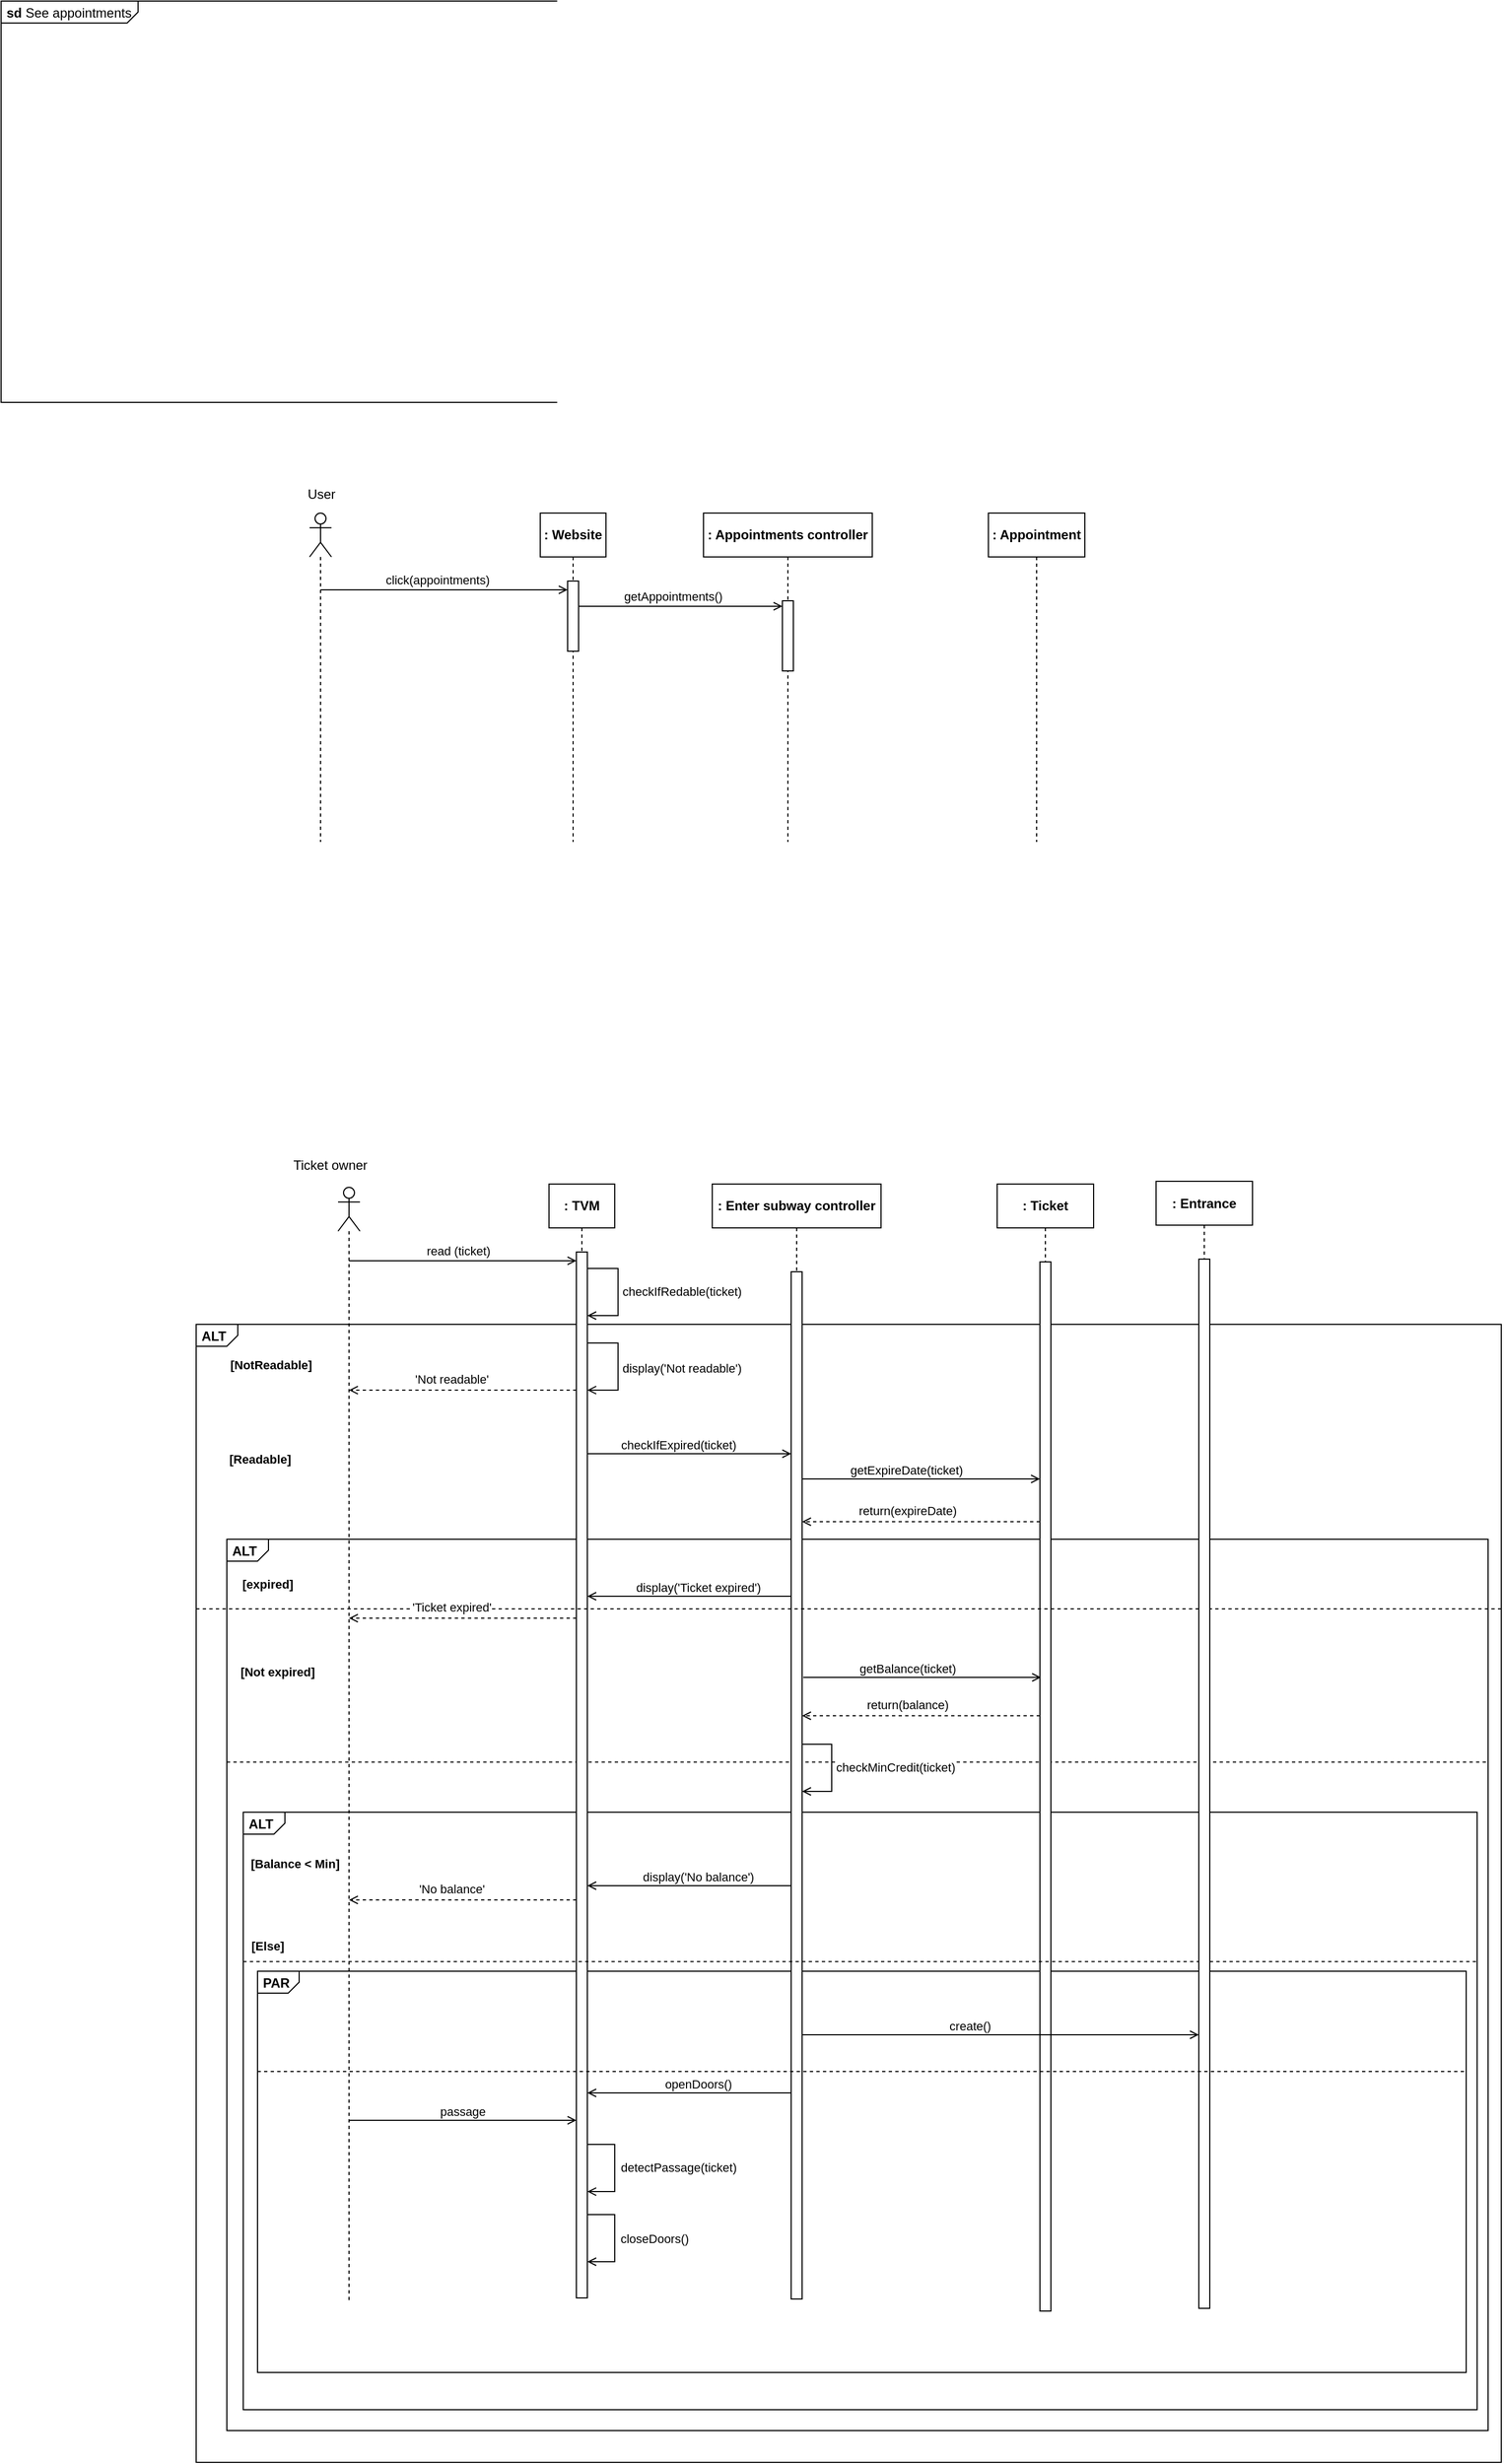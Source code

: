 <mxfile version="24.4.8" type="github">
  <diagram name="Page-1" id="KrauIATV3miGhm9wLqKy">
    <mxGraphModel dx="4702" dy="2293" grid="0" gridSize="10" guides="1" tooltips="1" connect="1" arrows="1" fold="1" page="0" pageScale="1" pageWidth="827" pageHeight="1169" math="0" shadow="0">
      <root>
        <mxCell id="0" />
        <mxCell id="1" parent="0" />
        <mxCell id="3M17pYPw5WqaN1fhiLhb-18" value="&lt;p style=&quot;margin:0px;margin-top:4px;margin-left:5px;text-align:left;&quot;&gt;&lt;b&gt;ALT&lt;/b&gt;&lt;/p&gt;" style="html=1;shape=mxgraph.sysml.package;overflow=fill;labelX=38.73;align=left;spacingLeft=5;verticalAlign=top;spacingTop=-3;" vertex="1" parent="1">
          <mxGeometry x="-186" y="935" width="1191" height="1038" as="geometry" />
        </mxCell>
        <mxCell id="3M17pYPw5WqaN1fhiLhb-55" value="&lt;p style=&quot;margin:0px;margin-top:4px;margin-left:5px;text-align:left;&quot;&gt;&lt;b&gt;ALT&lt;/b&gt;&lt;/p&gt;" style="html=1;shape=mxgraph.sysml.package;overflow=fill;labelX=38.73;align=left;spacingLeft=5;verticalAlign=top;spacingTop=-3;" vertex="1" parent="1">
          <mxGeometry x="-158" y="1131" width="1151" height="813" as="geometry" />
        </mxCell>
        <mxCell id="3M17pYPw5WqaN1fhiLhb-71" value="&lt;p style=&quot;margin:0px;margin-top:4px;margin-left:5px;text-align:left;&quot;&gt;&lt;b&gt;ALT&lt;/b&gt;&lt;/p&gt;" style="html=1;shape=mxgraph.sysml.package;overflow=fill;labelX=38.73;align=left;spacingLeft=5;verticalAlign=top;spacingTop=-3;" vertex="1" parent="1">
          <mxGeometry x="-143" y="1380" width="1126" height="545" as="geometry" />
        </mxCell>
        <mxCell id="3M17pYPw5WqaN1fhiLhb-80" value="&lt;p style=&quot;margin:0px;margin-top:4px;margin-left:5px;text-align:left;&quot;&gt;&lt;b&gt;PAR&lt;/b&gt;&lt;/p&gt;" style="html=1;shape=mxgraph.sysml.package;overflow=fill;labelX=38.73;align=left;spacingLeft=5;verticalAlign=top;spacingTop=-3;" vertex="1" parent="1">
          <mxGeometry x="-130" y="1525" width="1103" height="366" as="geometry" />
        </mxCell>
        <mxCell id="3M17pYPw5WqaN1fhiLhb-61" style="edgeStyle=none;rounded=0;orthogonalLoop=1;jettySize=auto;html=1;exitX=0;exitY=0.25;exitDx=0;exitDy=0;exitPerimeter=0;entryX=1;entryY=0.25;entryDx=0;entryDy=0;entryPerimeter=0;strokeColor=default;align=center;verticalAlign=middle;fontFamily=Helvetica;fontSize=11;fontColor=default;labelBackgroundColor=default;endArrow=none;endFill=0;dashed=1;" edge="1" parent="1" source="3M17pYPw5WqaN1fhiLhb-55" target="3M17pYPw5WqaN1fhiLhb-55">
          <mxGeometry relative="1" as="geometry">
            <mxPoint x="-153" y="1303" as="sourcePoint" />
            <mxPoint x="901" y="1303" as="targetPoint" />
          </mxGeometry>
        </mxCell>
        <mxCell id="-wZavSzBh2NRzvdPmCQ8-1" value="&lt;b&gt;: Website&lt;/b&gt;" style="shape=umlLifeline;perimeter=lifelinePerimeter;whiteSpace=wrap;html=1;container=1;dropTarget=0;collapsible=0;recursiveResize=0;outlineConnect=0;portConstraint=eastwest;newEdgeStyle={&quot;edgeStyle&quot;:&quot;elbowEdgeStyle&quot;,&quot;elbow&quot;:&quot;vertical&quot;,&quot;curved&quot;:0,&quot;rounded&quot;:0};" parent="1" vertex="1">
          <mxGeometry x="128" y="195" width="60" height="300" as="geometry" />
        </mxCell>
        <mxCell id="-wZavSzBh2NRzvdPmCQ8-9" value="" style="html=1;points=[[0,0,0,0,5],[0,1,0,0,-5],[1,0,0,0,5],[1,1,0,0,-5]];perimeter=orthogonalPerimeter;outlineConnect=0;targetShapes=umlLifeline;portConstraint=eastwest;newEdgeStyle={&quot;curved&quot;:0,&quot;rounded&quot;:0};" parent="-wZavSzBh2NRzvdPmCQ8-1" vertex="1">
          <mxGeometry x="25" y="62" width="10" height="64" as="geometry" />
        </mxCell>
        <mxCell id="-wZavSzBh2NRzvdPmCQ8-2" value="&lt;b&gt;: Appointments controller&lt;/b&gt;" style="shape=umlLifeline;perimeter=lifelinePerimeter;whiteSpace=wrap;html=1;container=1;dropTarget=0;collapsible=0;recursiveResize=0;outlineConnect=0;portConstraint=eastwest;newEdgeStyle={&quot;edgeStyle&quot;:&quot;elbowEdgeStyle&quot;,&quot;elbow&quot;:&quot;vertical&quot;,&quot;curved&quot;:0,&quot;rounded&quot;:0};" parent="1" vertex="1">
          <mxGeometry x="277" y="195" width="154" height="300" as="geometry" />
        </mxCell>
        <mxCell id="3M17pYPw5WqaN1fhiLhb-2" value="" style="html=1;points=[[0,0,0,0,5],[0,1,0,0,-5],[1,0,0,0,5],[1,1,0,0,-5]];perimeter=orthogonalPerimeter;outlineConnect=0;targetShapes=umlLifeline;portConstraint=eastwest;newEdgeStyle={&quot;curved&quot;:0,&quot;rounded&quot;:0};" vertex="1" parent="-wZavSzBh2NRzvdPmCQ8-2">
          <mxGeometry x="72" y="80" width="10" height="64" as="geometry" />
        </mxCell>
        <mxCell id="-wZavSzBh2NRzvdPmCQ8-3" value="" style="shape=umlLifeline;perimeter=lifelinePerimeter;whiteSpace=wrap;html=1;container=1;dropTarget=0;collapsible=0;recursiveResize=0;outlineConnect=0;portConstraint=eastwest;newEdgeStyle={&quot;curved&quot;:0,&quot;rounded&quot;:0};participant=umlActor;" parent="1" vertex="1">
          <mxGeometry x="-82.5" y="195" width="20" height="300" as="geometry" />
        </mxCell>
        <mxCell id="-wZavSzBh2NRzvdPmCQ8-4" value="User" style="text;html=1;align=center;verticalAlign=middle;resizable=0;points=[];autosize=1;strokeColor=none;fillColor=none;" parent="1" vertex="1">
          <mxGeometry x="-94" y="165" width="43" height="26" as="geometry" />
        </mxCell>
        <mxCell id="-wZavSzBh2NRzvdPmCQ8-5" value="&lt;b&gt;: Appointment&lt;/b&gt;" style="shape=umlLifeline;perimeter=lifelinePerimeter;whiteSpace=wrap;html=1;container=1;dropTarget=0;collapsible=0;recursiveResize=0;outlineConnect=0;portConstraint=eastwest;newEdgeStyle={&quot;edgeStyle&quot;:&quot;elbowEdgeStyle&quot;,&quot;elbow&quot;:&quot;vertical&quot;,&quot;curved&quot;:0,&quot;rounded&quot;:0};" parent="1" vertex="1">
          <mxGeometry x="537" y="195" width="88" height="300" as="geometry" />
        </mxCell>
        <mxCell id="-wZavSzBh2NRzvdPmCQ8-7" value="&lt;p style=&quot;margin:0px;margin-top:4px;margin-left:5px;text-align:left;&quot;&gt;&lt;b&gt;sd&lt;/b&gt;&amp;nbsp;See appointments&lt;/p&gt;" style="html=1;shape=mxgraph.sysml.package;overflow=fill;labelX=125.17;align=left;spacingLeft=5;verticalAlign=top;spacingTop=-3;" parent="1" vertex="1">
          <mxGeometry x="-364" y="-272" width="1054" height="366" as="geometry" />
        </mxCell>
        <mxCell id="-wZavSzBh2NRzvdPmCQ8-11" style="rounded=0;orthogonalLoop=1;jettySize=auto;html=1;endArrow=open;endFill=0;" parent="1" source="-wZavSzBh2NRzvdPmCQ8-3" target="-wZavSzBh2NRzvdPmCQ8-9" edge="1">
          <mxGeometry relative="1" as="geometry">
            <mxPoint x="-67.5" y="268" as="sourcePoint" />
            <Array as="points">
              <mxPoint x="43" y="265" />
            </Array>
          </mxGeometry>
        </mxCell>
        <mxCell id="-wZavSzBh2NRzvdPmCQ8-12" value="click(appointments)" style="edgeLabel;html=1;align=center;verticalAlign=middle;resizable=0;points=[];" parent="-wZavSzBh2NRzvdPmCQ8-11" vertex="1" connectable="0">
          <mxGeometry x="-0.198" y="-1" relative="1" as="geometry">
            <mxPoint x="16" y="-10" as="offset" />
          </mxGeometry>
        </mxCell>
        <mxCell id="3M17pYPw5WqaN1fhiLhb-1" style="rounded=0;orthogonalLoop=1;jettySize=auto;html=1;endArrow=open;endFill=0;entryX=0;entryY=0;entryDx=0;entryDy=5;entryPerimeter=0;" edge="1" parent="1" source="-wZavSzBh2NRzvdPmCQ8-9" target="3M17pYPw5WqaN1fhiLhb-2">
          <mxGeometry relative="1" as="geometry" />
        </mxCell>
        <mxCell id="3M17pYPw5WqaN1fhiLhb-3" value="getAppointments()" style="edgeLabel;html=1;align=center;verticalAlign=middle;resizable=0;points=[];fontFamily=Helvetica;fontSize=11;fontColor=default;labelBackgroundColor=default;" vertex="1" connectable="0" parent="3M17pYPw5WqaN1fhiLhb-1">
          <mxGeometry x="-0.073" y="1" relative="1" as="geometry">
            <mxPoint y="-8" as="offset" />
          </mxGeometry>
        </mxCell>
        <mxCell id="3M17pYPw5WqaN1fhiLhb-4" value="&lt;b&gt;: TVM&lt;/b&gt;" style="shape=umlLifeline;perimeter=lifelinePerimeter;whiteSpace=wrap;html=1;container=1;dropTarget=0;collapsible=0;recursiveResize=0;outlineConnect=0;portConstraint=eastwest;newEdgeStyle={&quot;edgeStyle&quot;:&quot;elbowEdgeStyle&quot;,&quot;elbow&quot;:&quot;vertical&quot;,&quot;curved&quot;:0,&quot;rounded&quot;:0};" vertex="1" parent="1">
          <mxGeometry x="136" y="807" width="60" height="1016" as="geometry" />
        </mxCell>
        <mxCell id="3M17pYPw5WqaN1fhiLhb-51" style="rounded=0;orthogonalLoop=1;jettySize=auto;html=1;endArrow=open;endFill=0;edgeStyle=orthogonalEdgeStyle;" edge="1" parent="3M17pYPw5WqaN1fhiLhb-4" source="3M17pYPw5WqaN1fhiLhb-5" target="3M17pYPw5WqaN1fhiLhb-5">
          <mxGeometry relative="1" as="geometry">
            <mxPoint x="35" y="77" as="sourcePoint" />
            <Array as="points">
              <mxPoint x="63" y="77" />
              <mxPoint x="63" y="120" />
            </Array>
            <mxPoint x="35" y="119.95" as="targetPoint" />
          </mxGeometry>
        </mxCell>
        <mxCell id="3M17pYPw5WqaN1fhiLhb-52" value="checkIfRedable(ticket)" style="edgeLabel;html=1;align=center;verticalAlign=middle;resizable=0;points=[];fontFamily=Helvetica;fontSize=11;fontColor=default;labelBackgroundColor=default;" vertex="1" connectable="0" parent="3M17pYPw5WqaN1fhiLhb-51">
          <mxGeometry x="-0.042" relative="1" as="geometry">
            <mxPoint x="58" y="1" as="offset" />
          </mxGeometry>
        </mxCell>
        <mxCell id="3M17pYPw5WqaN1fhiLhb-5" value="" style="html=1;points=[[0,0,0,0,5],[0,1,0,0,-5],[1,0,0,0,5],[1,1,0,0,-5]];perimeter=orthogonalPerimeter;outlineConnect=0;targetShapes=umlLifeline;portConstraint=eastwest;newEdgeStyle={&quot;curved&quot;:0,&quot;rounded&quot;:0};" vertex="1" parent="3M17pYPw5WqaN1fhiLhb-4">
          <mxGeometry x="25" y="62" width="10" height="954" as="geometry" />
        </mxCell>
        <mxCell id="3M17pYPw5WqaN1fhiLhb-89" style="rounded=0;orthogonalLoop=1;jettySize=auto;html=1;endArrow=open;endFill=0;edgeStyle=orthogonalEdgeStyle;" edge="1" parent="3M17pYPw5WqaN1fhiLhb-4">
          <mxGeometry relative="1" as="geometry">
            <mxPoint x="35" y="876" as="sourcePoint" />
            <Array as="points">
              <mxPoint x="60" y="876" />
              <mxPoint x="60" y="919" />
            </Array>
            <mxPoint x="35" y="919.029" as="targetPoint" />
          </mxGeometry>
        </mxCell>
        <mxCell id="3M17pYPw5WqaN1fhiLhb-90" value="detectPassage(ticket)" style="edgeLabel;html=1;align=center;verticalAlign=middle;resizable=0;points=[];fontFamily=Helvetica;fontSize=11;fontColor=default;labelBackgroundColor=default;" vertex="1" connectable="0" parent="3M17pYPw5WqaN1fhiLhb-89">
          <mxGeometry x="-0.042" relative="1" as="geometry">
            <mxPoint x="58" y="1" as="offset" />
          </mxGeometry>
        </mxCell>
        <mxCell id="3M17pYPw5WqaN1fhiLhb-94" style="rounded=0;orthogonalLoop=1;jettySize=auto;html=1;endArrow=open;endFill=0;edgeStyle=orthogonalEdgeStyle;" edge="1" parent="3M17pYPw5WqaN1fhiLhb-4" source="3M17pYPw5WqaN1fhiLhb-5" target="3M17pYPw5WqaN1fhiLhb-5">
          <mxGeometry relative="1" as="geometry">
            <mxPoint x="42" y="940" as="sourcePoint" />
            <Array as="points">
              <mxPoint x="60" y="940" />
              <mxPoint x="60" y="983" />
            </Array>
            <mxPoint x="42" y="983.029" as="targetPoint" />
          </mxGeometry>
        </mxCell>
        <mxCell id="3M17pYPw5WqaN1fhiLhb-95" value="closeDoors()" style="edgeLabel;html=1;align=center;verticalAlign=middle;resizable=0;points=[];fontFamily=Helvetica;fontSize=11;fontColor=default;labelBackgroundColor=default;" vertex="1" connectable="0" parent="3M17pYPw5WqaN1fhiLhb-94">
          <mxGeometry x="-0.042" relative="1" as="geometry">
            <mxPoint x="36" y="2" as="offset" />
          </mxGeometry>
        </mxCell>
        <mxCell id="3M17pYPw5WqaN1fhiLhb-6" value="&lt;b&gt;: Enter subway controller&lt;/b&gt;" style="shape=umlLifeline;perimeter=lifelinePerimeter;whiteSpace=wrap;html=1;container=1;dropTarget=0;collapsible=0;recursiveResize=0;outlineConnect=0;portConstraint=eastwest;newEdgeStyle={&quot;edgeStyle&quot;:&quot;elbowEdgeStyle&quot;,&quot;elbow&quot;:&quot;vertical&quot;,&quot;curved&quot;:0,&quot;rounded&quot;:0};" vertex="1" parent="1">
          <mxGeometry x="285" y="807" width="154" height="1017" as="geometry" />
        </mxCell>
        <mxCell id="3M17pYPw5WqaN1fhiLhb-7" value="" style="html=1;points=[[0,0,0,0,5],[0,1,0,0,-5],[1,0,0,0,5],[1,1,0,0,-5]];perimeter=orthogonalPerimeter;outlineConnect=0;targetShapes=umlLifeline;portConstraint=eastwest;newEdgeStyle={&quot;curved&quot;:0,&quot;rounded&quot;:0};" vertex="1" parent="3M17pYPw5WqaN1fhiLhb-6">
          <mxGeometry x="72" y="80" width="10" height="937" as="geometry" />
        </mxCell>
        <mxCell id="3M17pYPw5WqaN1fhiLhb-69" style="rounded=0;orthogonalLoop=1;jettySize=auto;html=1;endArrow=open;endFill=0;edgeStyle=orthogonalEdgeStyle;" edge="1" parent="3M17pYPw5WqaN1fhiLhb-6" source="3M17pYPw5WqaN1fhiLhb-7" target="3M17pYPw5WqaN1fhiLhb-7">
          <mxGeometry relative="1" as="geometry">
            <mxPoint x="81" y="511" as="sourcePoint" />
            <Array as="points">
              <mxPoint x="109" y="511" />
              <mxPoint x="109" y="554" />
            </Array>
            <mxPoint x="81" y="554" as="targetPoint" />
          </mxGeometry>
        </mxCell>
        <mxCell id="3M17pYPw5WqaN1fhiLhb-70" value="checkMinCredit(ticket)" style="edgeLabel;html=1;align=center;verticalAlign=middle;resizable=0;points=[];fontFamily=Helvetica;fontSize=11;fontColor=default;labelBackgroundColor=default;" vertex="1" connectable="0" parent="3M17pYPw5WqaN1fhiLhb-69">
          <mxGeometry x="-0.042" relative="1" as="geometry">
            <mxPoint x="58" y="1" as="offset" />
          </mxGeometry>
        </mxCell>
        <mxCell id="3M17pYPw5WqaN1fhiLhb-8" value="" style="shape=umlLifeline;perimeter=lifelinePerimeter;whiteSpace=wrap;html=1;container=1;dropTarget=0;collapsible=0;recursiveResize=0;outlineConnect=0;portConstraint=eastwest;newEdgeStyle={&quot;curved&quot;:0,&quot;rounded&quot;:0};participant=umlActor;" vertex="1" parent="1">
          <mxGeometry x="-56.5" y="810" width="20" height="1017" as="geometry" />
        </mxCell>
        <mxCell id="3M17pYPw5WqaN1fhiLhb-9" value="Ticket owner" style="text;html=1;align=center;verticalAlign=middle;resizable=0;points=[];autosize=1;strokeColor=none;fillColor=none;" vertex="1" parent="1">
          <mxGeometry x="-107" y="777" width="86" height="26" as="geometry" />
        </mxCell>
        <mxCell id="3M17pYPw5WqaN1fhiLhb-10" value="&lt;b&gt;: Ticket&lt;/b&gt;" style="shape=umlLifeline;perimeter=lifelinePerimeter;whiteSpace=wrap;html=1;container=1;dropTarget=0;collapsible=0;recursiveResize=0;outlineConnect=0;portConstraint=eastwest;newEdgeStyle={&quot;edgeStyle&quot;:&quot;elbowEdgeStyle&quot;,&quot;elbow&quot;:&quot;vertical&quot;,&quot;curved&quot;:0,&quot;rounded&quot;:0};" vertex="1" parent="1">
          <mxGeometry x="545" y="807" width="88" height="1028" as="geometry" />
        </mxCell>
        <mxCell id="3M17pYPw5WqaN1fhiLhb-47" value="" style="html=1;points=[[0,0,0,0,5],[0,1,0,0,-5],[1,0,0,0,5],[1,1,0,0,-5]];perimeter=orthogonalPerimeter;outlineConnect=0;targetShapes=umlLifeline;portConstraint=eastwest;newEdgeStyle={&quot;curved&quot;:0,&quot;rounded&quot;:0};" vertex="1" parent="3M17pYPw5WqaN1fhiLhb-10">
          <mxGeometry x="39" y="71" width="10" height="957" as="geometry" />
        </mxCell>
        <mxCell id="3M17pYPw5WqaN1fhiLhb-11" style="rounded=0;orthogonalLoop=1;jettySize=auto;html=1;endArrow=open;endFill=0;" edge="1" source="3M17pYPw5WqaN1fhiLhb-8" target="3M17pYPw5WqaN1fhiLhb-5" parent="1">
          <mxGeometry relative="1" as="geometry">
            <mxPoint x="-59.5" y="880" as="sourcePoint" />
            <Array as="points">
              <mxPoint x="51" y="877" />
            </Array>
          </mxGeometry>
        </mxCell>
        <mxCell id="3M17pYPw5WqaN1fhiLhb-12" value="read (ticket)" style="edgeLabel;html=1;align=center;verticalAlign=middle;resizable=0;points=[];" vertex="1" connectable="0" parent="3M17pYPw5WqaN1fhiLhb-11">
          <mxGeometry x="-0.198" y="-1" relative="1" as="geometry">
            <mxPoint x="16" y="-10" as="offset" />
          </mxGeometry>
        </mxCell>
        <mxCell id="3M17pYPw5WqaN1fhiLhb-21" value="&lt;b&gt;[NotReadable]&lt;/b&gt;" style="text;html=1;align=center;verticalAlign=middle;resizable=0;points=[];autosize=1;strokeColor=none;fillColor=none;fontFamily=Helvetica;fontSize=11;fontColor=default;labelBackgroundColor=default;" vertex="1" parent="1">
          <mxGeometry x="-165" y="959" width="93" height="25" as="geometry" />
        </mxCell>
        <mxCell id="3M17pYPw5WqaN1fhiLhb-22" style="edgeStyle=none;rounded=0;orthogonalLoop=1;jettySize=auto;html=1;exitX=0;exitY=0.25;exitDx=0;exitDy=0;exitPerimeter=0;entryX=1;entryY=0.25;entryDx=0;entryDy=0;entryPerimeter=0;strokeColor=default;align=center;verticalAlign=middle;fontFamily=Helvetica;fontSize=11;fontColor=default;labelBackgroundColor=default;endArrow=none;endFill=0;dashed=1;" edge="1" parent="1" source="3M17pYPw5WqaN1fhiLhb-18" target="3M17pYPw5WqaN1fhiLhb-18">
          <mxGeometry relative="1" as="geometry" />
        </mxCell>
        <mxCell id="3M17pYPw5WqaN1fhiLhb-29" style="rounded=0;orthogonalLoop=1;jettySize=auto;html=1;endArrow=open;endFill=0;entryX=1;entryY=0.23;entryDx=0;entryDy=0;entryPerimeter=0;edgeStyle=orthogonalEdgeStyle;" edge="1" parent="1" source="3M17pYPw5WqaN1fhiLhb-5">
          <mxGeometry relative="1" as="geometry">
            <mxPoint x="171" y="951.95" as="sourcePoint" />
            <Array as="points">
              <mxPoint x="199" y="952" />
              <mxPoint x="199" y="995" />
            </Array>
            <mxPoint x="171" y="994.95" as="targetPoint" />
          </mxGeometry>
        </mxCell>
        <mxCell id="3M17pYPw5WqaN1fhiLhb-30" value="display(&#39;Not readable&#39;)" style="edgeLabel;html=1;align=center;verticalAlign=middle;resizable=0;points=[];fontFamily=Helvetica;fontSize=11;fontColor=default;labelBackgroundColor=default;" vertex="1" connectable="0" parent="3M17pYPw5WqaN1fhiLhb-29">
          <mxGeometry x="-0.042" relative="1" as="geometry">
            <mxPoint x="58" y="3" as="offset" />
          </mxGeometry>
        </mxCell>
        <mxCell id="3M17pYPw5WqaN1fhiLhb-38" style="rounded=0;orthogonalLoop=1;jettySize=auto;html=1;endArrow=open;endFill=0;dashed=1;" edge="1" parent="1" source="3M17pYPw5WqaN1fhiLhb-5" target="3M17pYPw5WqaN1fhiLhb-8">
          <mxGeometry relative="1" as="geometry">
            <mxPoint x="162.5" y="999" as="sourcePoint" />
            <Array as="points">
              <mxPoint x="50" y="995" />
            </Array>
            <mxPoint x="-62.5" y="999" as="targetPoint" />
          </mxGeometry>
        </mxCell>
        <mxCell id="3M17pYPw5WqaN1fhiLhb-39" value="&#39;Not readable&#39;" style="edgeLabel;html=1;align=center;verticalAlign=middle;resizable=0;points=[];" vertex="1" connectable="0" parent="3M17pYPw5WqaN1fhiLhb-38">
          <mxGeometry x="-0.198" y="-1" relative="1" as="geometry">
            <mxPoint x="-31" y="-9" as="offset" />
          </mxGeometry>
        </mxCell>
        <mxCell id="3M17pYPw5WqaN1fhiLhb-41" style="rounded=0;orthogonalLoop=1;jettySize=auto;html=1;endArrow=open;endFill=0;" edge="1" parent="1" source="3M17pYPw5WqaN1fhiLhb-5" target="3M17pYPw5WqaN1fhiLhb-7">
          <mxGeometry relative="1" as="geometry">
            <mxPoint x="168" y="1053" as="sourcePoint" />
            <Array as="points">
              <mxPoint x="242" y="1053" />
            </Array>
            <mxPoint x="354" y="1053" as="targetPoint" />
          </mxGeometry>
        </mxCell>
        <mxCell id="3M17pYPw5WqaN1fhiLhb-42" value="checkIfExpired(ticket)" style="edgeLabel;html=1;align=center;verticalAlign=middle;resizable=0;points=[];" vertex="1" connectable="0" parent="3M17pYPw5WqaN1fhiLhb-41">
          <mxGeometry x="-0.198" y="-1" relative="1" as="geometry">
            <mxPoint x="8" y="-9" as="offset" />
          </mxGeometry>
        </mxCell>
        <mxCell id="3M17pYPw5WqaN1fhiLhb-43" value="&lt;b&gt;[Readable]&lt;/b&gt;" style="text;html=1;align=center;verticalAlign=middle;resizable=0;points=[];autosize=1;strokeColor=none;fillColor=none;fontFamily=Helvetica;fontSize=11;fontColor=default;labelBackgroundColor=default;" vertex="1" parent="1">
          <mxGeometry x="-165" y="1045" width="74" height="25" as="geometry" />
        </mxCell>
        <mxCell id="3M17pYPw5WqaN1fhiLhb-45" style="rounded=0;orthogonalLoop=1;jettySize=auto;html=1;endArrow=open;endFill=0;" edge="1" parent="1" source="3M17pYPw5WqaN1fhiLhb-7" target="3M17pYPw5WqaN1fhiLhb-47">
          <mxGeometry relative="1" as="geometry">
            <mxPoint x="379" y="1076" as="sourcePoint" />
            <Array as="points">
              <mxPoint x="450" y="1076" />
            </Array>
            <mxPoint x="565" y="1076" as="targetPoint" />
          </mxGeometry>
        </mxCell>
        <mxCell id="3M17pYPw5WqaN1fhiLhb-46" value="getExpireDate(ticket)" style="edgeLabel;html=1;align=center;verticalAlign=middle;resizable=0;points=[];" vertex="1" connectable="0" parent="3M17pYPw5WqaN1fhiLhb-45">
          <mxGeometry x="-0.198" y="-1" relative="1" as="geometry">
            <mxPoint x="8" y="-9" as="offset" />
          </mxGeometry>
        </mxCell>
        <mxCell id="3M17pYPw5WqaN1fhiLhb-49" style="rounded=0;orthogonalLoop=1;jettySize=auto;html=1;endArrow=open;endFill=0;dashed=1;" edge="1" parent="1" source="3M17pYPw5WqaN1fhiLhb-47" target="3M17pYPw5WqaN1fhiLhb-7">
          <mxGeometry relative="1" as="geometry">
            <mxPoint x="573" y="1115" as="sourcePoint" />
            <Array as="points">
              <mxPoint x="439" y="1115" />
            </Array>
            <mxPoint x="356" y="1115" as="targetPoint" />
          </mxGeometry>
        </mxCell>
        <mxCell id="3M17pYPw5WqaN1fhiLhb-50" value="return(expireDate)" style="edgeLabel;html=1;align=center;verticalAlign=middle;resizable=0;points=[];" vertex="1" connectable="0" parent="3M17pYPw5WqaN1fhiLhb-49">
          <mxGeometry x="-0.198" y="-1" relative="1" as="geometry">
            <mxPoint x="-34" y="-9" as="offset" />
          </mxGeometry>
        </mxCell>
        <mxCell id="3M17pYPw5WqaN1fhiLhb-56" value="&lt;b&gt;[expired]&lt;/b&gt;" style="text;html=1;align=center;verticalAlign=middle;resizable=0;points=[];autosize=1;strokeColor=none;fillColor=none;fontFamily=Helvetica;fontSize=11;fontColor=default;labelBackgroundColor=default;" vertex="1" parent="1">
          <mxGeometry x="-153" y="1159" width="64" height="25" as="geometry" />
        </mxCell>
        <mxCell id="3M17pYPw5WqaN1fhiLhb-57" style="rounded=0;orthogonalLoop=1;jettySize=auto;html=1;endArrow=open;endFill=0;" edge="1" parent="1">
          <mxGeometry relative="1" as="geometry">
            <mxPoint x="357.0" y="1183" as="sourcePoint" />
            <mxPoint x="171" y="1183" as="targetPoint" />
          </mxGeometry>
        </mxCell>
        <mxCell id="3M17pYPw5WqaN1fhiLhb-58" value="display(&#39;Ticket expired&#39;)" style="edgeLabel;html=1;align=center;verticalAlign=middle;resizable=0;points=[];fontFamily=Helvetica;fontSize=11;fontColor=default;labelBackgroundColor=default;" vertex="1" connectable="0" parent="3M17pYPw5WqaN1fhiLhb-57">
          <mxGeometry x="-0.042" relative="1" as="geometry">
            <mxPoint x="4" y="-8" as="offset" />
          </mxGeometry>
        </mxCell>
        <mxCell id="3M17pYPw5WqaN1fhiLhb-59" style="rounded=0;orthogonalLoop=1;jettySize=auto;html=1;endArrow=open;endFill=0;dashed=1;" edge="1" parent="1" target="3M17pYPw5WqaN1fhiLhb-8">
          <mxGeometry relative="1" as="geometry">
            <mxPoint x="161" y="1203" as="sourcePoint" />
            <Array as="points">
              <mxPoint x="59.92" y="1203" />
            </Array>
            <mxPoint x="-64.571" y="1203" as="targetPoint" />
          </mxGeometry>
        </mxCell>
        <mxCell id="3M17pYPw5WqaN1fhiLhb-60" value="&#39;Ticket expired&#39;" style="edgeLabel;html=1;align=center;verticalAlign=middle;resizable=0;points=[];" vertex="1" connectable="0" parent="3M17pYPw5WqaN1fhiLhb-59">
          <mxGeometry x="-0.198" y="-1" relative="1" as="geometry">
            <mxPoint x="-31" y="-9" as="offset" />
          </mxGeometry>
        </mxCell>
        <mxCell id="3M17pYPw5WqaN1fhiLhb-62" value="&lt;b&gt;[Not expired]&lt;/b&gt;" style="text;html=1;align=center;verticalAlign=middle;resizable=0;points=[];autosize=1;strokeColor=none;fillColor=none;fontFamily=Helvetica;fontSize=11;fontColor=default;labelBackgroundColor=default;" vertex="1" parent="1">
          <mxGeometry x="-155" y="1239" width="86" height="25" as="geometry" />
        </mxCell>
        <mxCell id="3M17pYPw5WqaN1fhiLhb-65" style="rounded=0;orthogonalLoop=1;jettySize=auto;html=1;endArrow=open;endFill=0;" edge="1" parent="1">
          <mxGeometry relative="1" as="geometry">
            <mxPoint x="368" y="1257" as="sourcePoint" />
            <Array as="points" />
            <mxPoint x="585" y="1257" as="targetPoint" />
          </mxGeometry>
        </mxCell>
        <mxCell id="3M17pYPw5WqaN1fhiLhb-66" value="getBalance(ticket)" style="edgeLabel;html=1;align=center;verticalAlign=middle;resizable=0;points=[];" vertex="1" connectable="0" parent="3M17pYPw5WqaN1fhiLhb-65">
          <mxGeometry x="-0.198" y="-1" relative="1" as="geometry">
            <mxPoint x="8" y="-9" as="offset" />
          </mxGeometry>
        </mxCell>
        <mxCell id="3M17pYPw5WqaN1fhiLhb-67" style="rounded=0;orthogonalLoop=1;jettySize=auto;html=1;endArrow=open;endFill=0;dashed=1;" edge="1" parent="1" source="3M17pYPw5WqaN1fhiLhb-47" target="3M17pYPw5WqaN1fhiLhb-7">
          <mxGeometry relative="1" as="geometry">
            <mxPoint x="573" y="1292" as="sourcePoint" />
            <Array as="points">
              <mxPoint x="428" y="1292" />
            </Array>
            <mxPoint x="356" y="1292" as="targetPoint" />
          </mxGeometry>
        </mxCell>
        <mxCell id="3M17pYPw5WqaN1fhiLhb-68" value="return(balance)" style="edgeLabel;html=1;align=center;verticalAlign=middle;resizable=0;points=[];" vertex="1" connectable="0" parent="3M17pYPw5WqaN1fhiLhb-67">
          <mxGeometry x="-0.198" y="-1" relative="1" as="geometry">
            <mxPoint x="-34" y="-9" as="offset" />
          </mxGeometry>
        </mxCell>
        <mxCell id="3M17pYPw5WqaN1fhiLhb-72" value="&lt;b&gt;[Balance &amp;lt; Min]&lt;/b&gt;" style="text;html=1;align=center;verticalAlign=middle;resizable=0;points=[];autosize=1;strokeColor=none;fillColor=none;fontFamily=Helvetica;fontSize=11;fontColor=default;labelBackgroundColor=default;" vertex="1" parent="1">
          <mxGeometry x="-146" y="1414" width="99" height="25" as="geometry" />
        </mxCell>
        <mxCell id="3M17pYPw5WqaN1fhiLhb-73" style="edgeStyle=none;rounded=0;orthogonalLoop=1;jettySize=auto;html=1;exitX=0;exitY=0.25;exitDx=0;exitDy=0;exitPerimeter=0;entryX=1;entryY=0.25;entryDx=0;entryDy=0;entryPerimeter=0;strokeColor=default;align=center;verticalAlign=middle;fontFamily=Helvetica;fontSize=11;fontColor=default;labelBackgroundColor=default;endArrow=none;endFill=0;dashed=1;" edge="1" parent="1" source="3M17pYPw5WqaN1fhiLhb-71" target="3M17pYPw5WqaN1fhiLhb-71">
          <mxGeometry relative="1" as="geometry">
            <mxPoint x="-127" y="1487.5" as="sourcePoint" />
            <mxPoint x="927" y="1487.5" as="targetPoint" />
          </mxGeometry>
        </mxCell>
        <mxCell id="3M17pYPw5WqaN1fhiLhb-74" value="&lt;b&gt;[Else]&lt;/b&gt;" style="text;html=1;align=center;verticalAlign=middle;resizable=0;points=[];autosize=1;strokeColor=none;fillColor=none;fontFamily=Helvetica;fontSize=11;fontColor=default;labelBackgroundColor=default;" vertex="1" parent="1">
          <mxGeometry x="-145" y="1489" width="48" height="25" as="geometry" />
        </mxCell>
        <mxCell id="3M17pYPw5WqaN1fhiLhb-75" style="rounded=0;orthogonalLoop=1;jettySize=auto;html=1;endArrow=open;endFill=0;" edge="1" parent="1" source="3M17pYPw5WqaN1fhiLhb-7" target="3M17pYPw5WqaN1fhiLhb-5">
          <mxGeometry relative="1" as="geometry">
            <mxPoint x="353" y="1448" as="sourcePoint" />
            <Array as="points">
              <mxPoint x="265" y="1447" />
            </Array>
            <mxPoint x="167" y="1448" as="targetPoint" />
          </mxGeometry>
        </mxCell>
        <mxCell id="3M17pYPw5WqaN1fhiLhb-76" value="display(&#39;No balance&#39;)" style="edgeLabel;html=1;align=center;verticalAlign=middle;resizable=0;points=[];fontFamily=Helvetica;fontSize=11;fontColor=default;labelBackgroundColor=default;" vertex="1" connectable="0" parent="3M17pYPw5WqaN1fhiLhb-75">
          <mxGeometry x="-0.042" relative="1" as="geometry">
            <mxPoint x="4" y="-8" as="offset" />
          </mxGeometry>
        </mxCell>
        <mxCell id="3M17pYPw5WqaN1fhiLhb-77" style="rounded=0;orthogonalLoop=1;jettySize=auto;html=1;endArrow=open;endFill=0;dashed=1;" edge="1" parent="1" source="3M17pYPw5WqaN1fhiLhb-5" target="3M17pYPw5WqaN1fhiLhb-8">
          <mxGeometry relative="1" as="geometry">
            <mxPoint x="160.48" y="1460" as="sourcePoint" />
            <Array as="points">
              <mxPoint x="59.4" y="1460" />
            </Array>
            <mxPoint x="-46.52" y="1460" as="targetPoint" />
          </mxGeometry>
        </mxCell>
        <mxCell id="3M17pYPw5WqaN1fhiLhb-78" value="&#39;No balance&#39;" style="edgeLabel;html=1;align=center;verticalAlign=middle;resizable=0;points=[];" vertex="1" connectable="0" parent="3M17pYPw5WqaN1fhiLhb-77">
          <mxGeometry x="-0.198" y="-1" relative="1" as="geometry">
            <mxPoint x="-31" y="-9" as="offset" />
          </mxGeometry>
        </mxCell>
        <mxCell id="3M17pYPw5WqaN1fhiLhb-81" style="rounded=0;orthogonalLoop=1;jettySize=auto;html=1;endArrow=open;endFill=0;" edge="1" parent="1" source="3M17pYPw5WqaN1fhiLhb-7" target="3M17pYPw5WqaN1fhiLhb-84">
          <mxGeometry relative="1" as="geometry">
            <mxPoint x="385" y="1583" as="sourcePoint" />
            <Array as="points">
              <mxPoint x="456" y="1583" />
            </Array>
            <mxPoint x="571" y="1583" as="targetPoint" />
          </mxGeometry>
        </mxCell>
        <mxCell id="3M17pYPw5WqaN1fhiLhb-82" value="create()" style="edgeLabel;html=1;align=center;verticalAlign=middle;resizable=0;points=[];" vertex="1" connectable="0" parent="3M17pYPw5WqaN1fhiLhb-81">
          <mxGeometry x="-0.198" y="-1" relative="1" as="geometry">
            <mxPoint x="8" y="-9" as="offset" />
          </mxGeometry>
        </mxCell>
        <mxCell id="3M17pYPw5WqaN1fhiLhb-83" value="&lt;b&gt;: Entrance&lt;/b&gt;" style="shape=umlLifeline;perimeter=lifelinePerimeter;whiteSpace=wrap;html=1;container=1;dropTarget=0;collapsible=0;recursiveResize=0;outlineConnect=0;portConstraint=eastwest;newEdgeStyle={&quot;edgeStyle&quot;:&quot;elbowEdgeStyle&quot;,&quot;elbow&quot;:&quot;vertical&quot;,&quot;curved&quot;:0,&quot;rounded&quot;:0};" vertex="1" parent="1">
          <mxGeometry x="690" y="804.5" width="88" height="1028" as="geometry" />
        </mxCell>
        <mxCell id="3M17pYPw5WqaN1fhiLhb-84" value="" style="html=1;points=[[0,0,0,0,5],[0,1,0,0,-5],[1,0,0,0,5],[1,1,0,0,-5]];perimeter=orthogonalPerimeter;outlineConnect=0;targetShapes=umlLifeline;portConstraint=eastwest;newEdgeStyle={&quot;curved&quot;:0,&quot;rounded&quot;:0};" vertex="1" parent="3M17pYPw5WqaN1fhiLhb-83">
          <mxGeometry x="39" y="71" width="10" height="957" as="geometry" />
        </mxCell>
        <mxCell id="3M17pYPw5WqaN1fhiLhb-85" style="rounded=0;orthogonalLoop=1;jettySize=auto;html=1;endArrow=open;endFill=0;" edge="1" parent="1" source="3M17pYPw5WqaN1fhiLhb-7" target="3M17pYPw5WqaN1fhiLhb-5">
          <mxGeometry relative="1" as="geometry">
            <mxPoint x="358.0" y="1628" as="sourcePoint" />
            <Array as="points">
              <mxPoint x="271" y="1636" />
            </Array>
            <mxPoint x="172" y="1628" as="targetPoint" />
          </mxGeometry>
        </mxCell>
        <mxCell id="3M17pYPw5WqaN1fhiLhb-86" value="openDoors()" style="edgeLabel;html=1;align=center;verticalAlign=middle;resizable=0;points=[];fontFamily=Helvetica;fontSize=11;fontColor=default;labelBackgroundColor=default;" vertex="1" connectable="0" parent="3M17pYPw5WqaN1fhiLhb-85">
          <mxGeometry x="-0.042" relative="1" as="geometry">
            <mxPoint x="4" y="-8" as="offset" />
          </mxGeometry>
        </mxCell>
        <mxCell id="3M17pYPw5WqaN1fhiLhb-87" style="rounded=0;orthogonalLoop=1;jettySize=auto;html=1;endArrow=open;endFill=0;" edge="1" parent="1" source="3M17pYPw5WqaN1fhiLhb-8" target="3M17pYPw5WqaN1fhiLhb-5">
          <mxGeometry relative="1" as="geometry">
            <mxPoint x="-47.001" y="1661.0" as="sourcePoint" />
            <Array as="points">
              <mxPoint x="73.57" y="1661" />
            </Array>
            <mxPoint x="159.57" y="1661" as="targetPoint" />
          </mxGeometry>
        </mxCell>
        <mxCell id="3M17pYPw5WqaN1fhiLhb-88" value="passage" style="edgeLabel;html=1;align=center;verticalAlign=middle;resizable=0;points=[];fontFamily=Helvetica;fontSize=11;fontColor=default;labelBackgroundColor=default;" vertex="1" connectable="0" parent="3M17pYPw5WqaN1fhiLhb-87">
          <mxGeometry x="-0.042" relative="1" as="geometry">
            <mxPoint x="4" y="-8" as="offset" />
          </mxGeometry>
        </mxCell>
        <mxCell id="3M17pYPw5WqaN1fhiLhb-91" style="edgeStyle=none;rounded=0;orthogonalLoop=1;jettySize=auto;html=1;exitX=0;exitY=0.25;exitDx=0;exitDy=0;exitPerimeter=0;entryX=1;entryY=0.25;entryDx=0;entryDy=0;entryPerimeter=0;strokeColor=default;align=center;verticalAlign=middle;fontFamily=Helvetica;fontSize=11;fontColor=default;labelBackgroundColor=default;endArrow=none;endFill=0;dashed=1;" edge="1" parent="1" source="3M17pYPw5WqaN1fhiLhb-80" target="3M17pYPw5WqaN1fhiLhb-80">
          <mxGeometry relative="1" as="geometry">
            <mxPoint x="-94" y="1679.75" as="sourcePoint" />
            <mxPoint x="1032" y="1679.75" as="targetPoint" />
          </mxGeometry>
        </mxCell>
      </root>
    </mxGraphModel>
  </diagram>
</mxfile>
